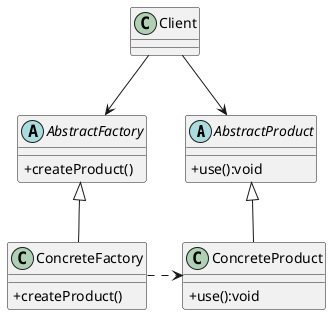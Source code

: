 @startuml
skinparam classAttributeIconSize 0
abstract class AbstractProduct {
    +use():void
}
class ConcreteProduct {
    +use():void
}
abstract class AbstractFactory {
    +createProduct()
}
class ConcreteFactory {
    +createProduct()
}

AbstractFactory <|-- ConcreteFactory
AbstractProduct <|-- ConcreteProduct
ConcreteFactory .> ConcreteProduct
Client --> AbstractFactory
Client --> AbstractProduct

@enduml